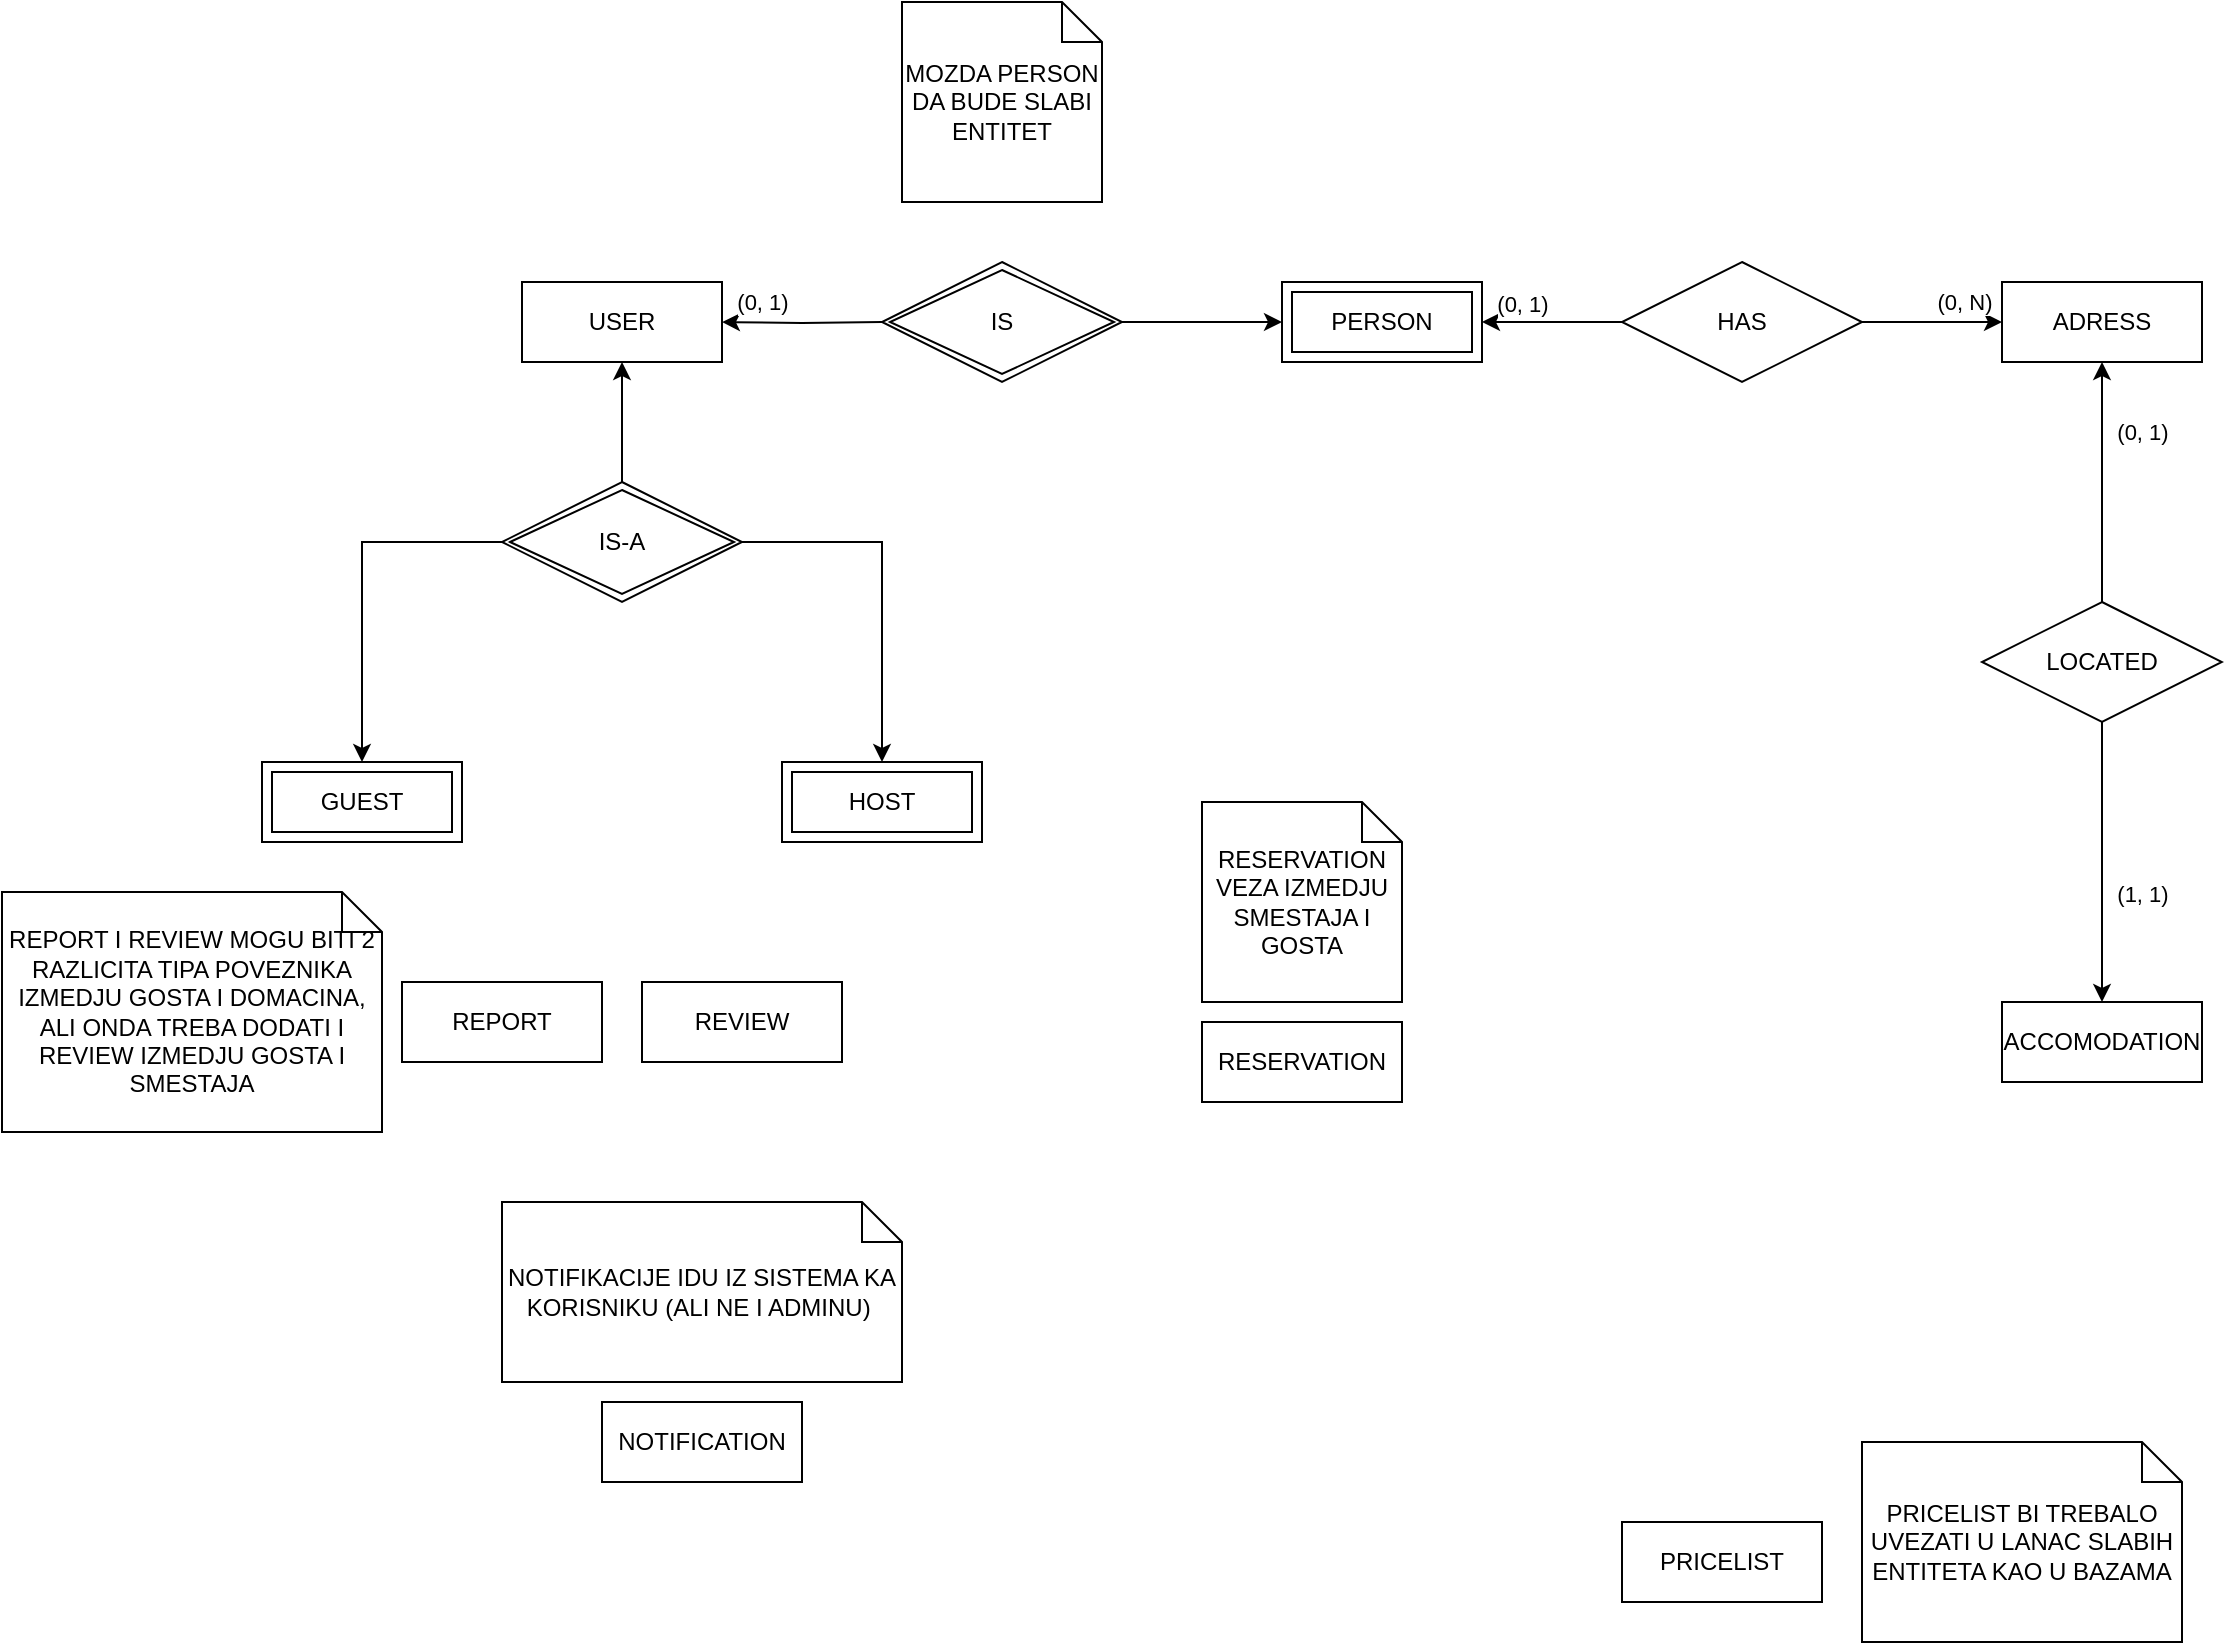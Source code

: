 <mxfile version="22.0.8" type="github">
  <diagram name="Page-1" id="e56a1550-8fbb-45ad-956c-1786394a9013">
    <mxGraphModel dx="2559" dy="1600" grid="1" gridSize="10" guides="1" tooltips="1" connect="1" arrows="1" fold="1" page="1" pageScale="1" pageWidth="1100" pageHeight="850" background="none" math="0" shadow="0">
      <root>
        <mxCell id="0" />
        <mxCell id="1" parent="0" />
        <mxCell id="FNh4Q3ipCf9CpvlprsuN-2" value="USER" style="whiteSpace=wrap;html=1;align=center;" vertex="1" parent="1">
          <mxGeometry x="100" y="120" width="100" height="40" as="geometry" />
        </mxCell>
        <mxCell id="FNh4Q3ipCf9CpvlprsuN-4" value="ADRESS" style="whiteSpace=wrap;html=1;align=center;" vertex="1" parent="1">
          <mxGeometry x="840" y="120" width="100" height="40" as="geometry" />
        </mxCell>
        <mxCell id="FNh4Q3ipCf9CpvlprsuN-5" value="ACCOMODATION" style="whiteSpace=wrap;html=1;align=center;" vertex="1" parent="1">
          <mxGeometry x="840" y="480" width="100" height="40" as="geometry" />
        </mxCell>
        <mxCell id="FNh4Q3ipCf9CpvlprsuN-6" value="PRICELIST" style="whiteSpace=wrap;html=1;align=center;" vertex="1" parent="1">
          <mxGeometry x="650" y="740" width="100" height="40" as="geometry" />
        </mxCell>
        <mxCell id="FNh4Q3ipCf9CpvlprsuN-7" value="RESERVATION" style="whiteSpace=wrap;html=1;align=center;" vertex="1" parent="1">
          <mxGeometry x="440" y="490" width="100" height="40" as="geometry" />
        </mxCell>
        <mxCell id="FNh4Q3ipCf9CpvlprsuN-8" value="NOTIFICATION" style="whiteSpace=wrap;html=1;align=center;" vertex="1" parent="1">
          <mxGeometry x="140" y="680" width="100" height="40" as="geometry" />
        </mxCell>
        <mxCell id="FNh4Q3ipCf9CpvlprsuN-9" value="REPORT" style="whiteSpace=wrap;html=1;align=center;" vertex="1" parent="1">
          <mxGeometry x="40" y="470" width="100" height="40" as="geometry" />
        </mxCell>
        <mxCell id="FNh4Q3ipCf9CpvlprsuN-10" value="REVIEW" style="whiteSpace=wrap;html=1;align=center;" vertex="1" parent="1">
          <mxGeometry x="160" y="470" width="100" height="40" as="geometry" />
        </mxCell>
        <mxCell id="FNh4Q3ipCf9CpvlprsuN-12" style="edgeStyle=orthogonalEdgeStyle;rounded=0;orthogonalLoop=1;jettySize=auto;html=1;entryX=0;entryY=0.5;entryDx=0;entryDy=0;" edge="1" parent="1">
          <mxGeometry relative="1" as="geometry">
            <mxPoint x="400" y="140" as="sourcePoint" />
            <mxPoint x="480" y="140" as="targetPoint" />
          </mxGeometry>
        </mxCell>
        <mxCell id="FNh4Q3ipCf9CpvlprsuN-13" style="edgeStyle=orthogonalEdgeStyle;rounded=0;orthogonalLoop=1;jettySize=auto;html=1;entryX=1;entryY=0.5;entryDx=0;entryDy=0;" edge="1" parent="1" target="FNh4Q3ipCf9CpvlprsuN-2">
          <mxGeometry relative="1" as="geometry">
            <mxPoint x="280" y="140" as="sourcePoint" />
          </mxGeometry>
        </mxCell>
        <mxCell id="FNh4Q3ipCf9CpvlprsuN-15" value="(0, 1)" style="edgeLabel;html=1;align=center;verticalAlign=middle;resizable=0;points=[];" vertex="1" connectable="0" parent="FNh4Q3ipCf9CpvlprsuN-13">
          <mxGeometry x="0.503" y="-1" relative="1" as="geometry">
            <mxPoint y="-9" as="offset" />
          </mxGeometry>
        </mxCell>
        <mxCell id="FNh4Q3ipCf9CpvlprsuN-17" value="MOZDA PERSON DA BUDE SLABI ENTITET" style="shape=note;size=20;whiteSpace=wrap;html=1;" vertex="1" parent="1">
          <mxGeometry x="290" y="-20" width="100" height="100" as="geometry" />
        </mxCell>
        <mxCell id="FNh4Q3ipCf9CpvlprsuN-19" style="edgeStyle=orthogonalEdgeStyle;rounded=0;orthogonalLoop=1;jettySize=auto;html=1;entryX=0;entryY=0.5;entryDx=0;entryDy=0;" edge="1" parent="1" source="FNh4Q3ipCf9CpvlprsuN-18" target="FNh4Q3ipCf9CpvlprsuN-4">
          <mxGeometry relative="1" as="geometry" />
        </mxCell>
        <mxCell id="FNh4Q3ipCf9CpvlprsuN-22" value="(0, N)" style="edgeLabel;html=1;align=center;verticalAlign=middle;resizable=0;points=[];" vertex="1" connectable="0" parent="FNh4Q3ipCf9CpvlprsuN-19">
          <mxGeometry x="0.555" relative="1" as="geometry">
            <mxPoint x="-4" y="-10" as="offset" />
          </mxGeometry>
        </mxCell>
        <mxCell id="FNh4Q3ipCf9CpvlprsuN-20" style="edgeStyle=orthogonalEdgeStyle;rounded=0;orthogonalLoop=1;jettySize=auto;html=1;entryX=1;entryY=0.5;entryDx=0;entryDy=0;" edge="1" parent="1" source="FNh4Q3ipCf9CpvlprsuN-18">
          <mxGeometry relative="1" as="geometry">
            <mxPoint x="580" y="140" as="targetPoint" />
          </mxGeometry>
        </mxCell>
        <mxCell id="FNh4Q3ipCf9CpvlprsuN-21" value="(0, 1)" style="edgeLabel;html=1;align=center;verticalAlign=middle;resizable=0;points=[];" vertex="1" connectable="0" parent="FNh4Q3ipCf9CpvlprsuN-20">
          <mxGeometry x="0.433" relative="1" as="geometry">
            <mxPoint y="-10" as="offset" />
          </mxGeometry>
        </mxCell>
        <mxCell id="FNh4Q3ipCf9CpvlprsuN-18" value="HAS" style="shape=rhombus;perimeter=rhombusPerimeter;whiteSpace=wrap;html=1;align=center;" vertex="1" parent="1">
          <mxGeometry x="650" y="110" width="120" height="60" as="geometry" />
        </mxCell>
        <mxCell id="FNh4Q3ipCf9CpvlprsuN-24" style="edgeStyle=orthogonalEdgeStyle;rounded=0;orthogonalLoop=1;jettySize=auto;html=1;entryX=0.5;entryY=1;entryDx=0;entryDy=0;" edge="1" parent="1" source="FNh4Q3ipCf9CpvlprsuN-23" target="FNh4Q3ipCf9CpvlprsuN-4">
          <mxGeometry relative="1" as="geometry" />
        </mxCell>
        <mxCell id="FNh4Q3ipCf9CpvlprsuN-26" value="(0, 1)" style="edgeLabel;html=1;align=center;verticalAlign=middle;resizable=0;points=[];" vertex="1" connectable="0" parent="FNh4Q3ipCf9CpvlprsuN-24">
          <mxGeometry x="0.423" y="-1" relative="1" as="geometry">
            <mxPoint x="19" as="offset" />
          </mxGeometry>
        </mxCell>
        <mxCell id="FNh4Q3ipCf9CpvlprsuN-25" style="edgeStyle=orthogonalEdgeStyle;rounded=0;orthogonalLoop=1;jettySize=auto;html=1;entryX=0.5;entryY=0;entryDx=0;entryDy=0;" edge="1" parent="1" source="FNh4Q3ipCf9CpvlprsuN-23" target="FNh4Q3ipCf9CpvlprsuN-5">
          <mxGeometry relative="1" as="geometry">
            <mxPoint x="890" y="320" as="targetPoint" />
          </mxGeometry>
        </mxCell>
        <mxCell id="FNh4Q3ipCf9CpvlprsuN-27" value="(1, 1)" style="edgeLabel;html=1;align=center;verticalAlign=middle;resizable=0;points=[];" vertex="1" connectable="0" parent="FNh4Q3ipCf9CpvlprsuN-25">
          <mxGeometry x="0.228" y="1" relative="1" as="geometry">
            <mxPoint x="19" as="offset" />
          </mxGeometry>
        </mxCell>
        <mxCell id="FNh4Q3ipCf9CpvlprsuN-23" value="LOCATED" style="shape=rhombus;perimeter=rhombusPerimeter;whiteSpace=wrap;html=1;align=center;" vertex="1" parent="1">
          <mxGeometry x="830" y="280" width="120" height="60" as="geometry" />
        </mxCell>
        <mxCell id="FNh4Q3ipCf9CpvlprsuN-29" style="edgeStyle=orthogonalEdgeStyle;rounded=0;orthogonalLoop=1;jettySize=auto;html=1;entryX=0.5;entryY=1;entryDx=0;entryDy=0;" edge="1" parent="1" source="FNh4Q3ipCf9CpvlprsuN-28" target="FNh4Q3ipCf9CpvlprsuN-2">
          <mxGeometry relative="1" as="geometry" />
        </mxCell>
        <mxCell id="FNh4Q3ipCf9CpvlprsuN-30" style="edgeStyle=orthogonalEdgeStyle;rounded=0;orthogonalLoop=1;jettySize=auto;html=1;" edge="1" parent="1" source="FNh4Q3ipCf9CpvlprsuN-28" target="FNh4Q3ipCf9CpvlprsuN-31">
          <mxGeometry relative="1" as="geometry">
            <mxPoint x="30" y="380" as="targetPoint" />
          </mxGeometry>
        </mxCell>
        <mxCell id="FNh4Q3ipCf9CpvlprsuN-33" style="edgeStyle=orthogonalEdgeStyle;rounded=0;orthogonalLoop=1;jettySize=auto;html=1;entryX=0.5;entryY=0;entryDx=0;entryDy=0;" edge="1" parent="1" source="FNh4Q3ipCf9CpvlprsuN-28" target="FNh4Q3ipCf9CpvlprsuN-32">
          <mxGeometry relative="1" as="geometry">
            <Array as="points">
              <mxPoint x="280" y="250" />
            </Array>
          </mxGeometry>
        </mxCell>
        <mxCell id="FNh4Q3ipCf9CpvlprsuN-28" value="IS-A" style="shape=rhombus;double=1;perimeter=rhombusPerimeter;whiteSpace=wrap;html=1;align=center;" vertex="1" parent="1">
          <mxGeometry x="90" y="220" width="120" height="60" as="geometry" />
        </mxCell>
        <mxCell id="FNh4Q3ipCf9CpvlprsuN-31" value="GUEST" style="shape=ext;margin=3;double=1;whiteSpace=wrap;html=1;align=center;" vertex="1" parent="1">
          <mxGeometry x="-30" y="360" width="100" height="40" as="geometry" />
        </mxCell>
        <mxCell id="FNh4Q3ipCf9CpvlprsuN-32" value="HOST" style="shape=ext;margin=3;double=1;whiteSpace=wrap;html=1;align=center;" vertex="1" parent="1">
          <mxGeometry x="230" y="360" width="100" height="40" as="geometry" />
        </mxCell>
        <mxCell id="FNh4Q3ipCf9CpvlprsuN-34" value="REPORT I REVIEW MOGU BITI 2 RAZLICITA TIPA POVEZNIKA IZMEDJU GOSTA I DOMACINA, ALI ONDA TREBA DODATI I REVIEW IZMEDJU GOSTA I SMESTAJA" style="shape=note;size=20;whiteSpace=wrap;html=1;" vertex="1" parent="1">
          <mxGeometry x="-160" y="425" width="190" height="120" as="geometry" />
        </mxCell>
        <mxCell id="FNh4Q3ipCf9CpvlprsuN-35" value="PRICELIST BI TREBALO UVEZATI U LANAC SLABIH ENTITETA KAO U BAZAMA" style="shape=note;size=20;whiteSpace=wrap;html=1;" vertex="1" parent="1">
          <mxGeometry x="770" y="700" width="160" height="100" as="geometry" />
        </mxCell>
        <mxCell id="FNh4Q3ipCf9CpvlprsuN-36" value="NOTIFIKACIJE IDU IZ SISTEMA KA KORISNIKU (ALI NE I ADMINU)&amp;nbsp;" style="shape=note;size=20;whiteSpace=wrap;html=1;" vertex="1" parent="1">
          <mxGeometry x="90" y="580" width="200" height="90" as="geometry" />
        </mxCell>
        <mxCell id="FNh4Q3ipCf9CpvlprsuN-37" value="RESERVATION VEZA IZMEDJU SMESTAJA I GOSTA" style="shape=note;size=20;whiteSpace=wrap;html=1;" vertex="1" parent="1">
          <mxGeometry x="440" y="380" width="100" height="100" as="geometry" />
        </mxCell>
        <mxCell id="FNh4Q3ipCf9CpvlprsuN-38" value="IS" style="shape=rhombus;double=1;perimeter=rhombusPerimeter;whiteSpace=wrap;html=1;align=center;" vertex="1" parent="1">
          <mxGeometry x="280" y="110" width="120" height="60" as="geometry" />
        </mxCell>
        <mxCell id="FNh4Q3ipCf9CpvlprsuN-39" value="PERSON" style="shape=ext;margin=3;double=1;whiteSpace=wrap;html=1;align=center;" vertex="1" parent="1">
          <mxGeometry x="480" y="120" width="100" height="40" as="geometry" />
        </mxCell>
      </root>
    </mxGraphModel>
  </diagram>
</mxfile>
